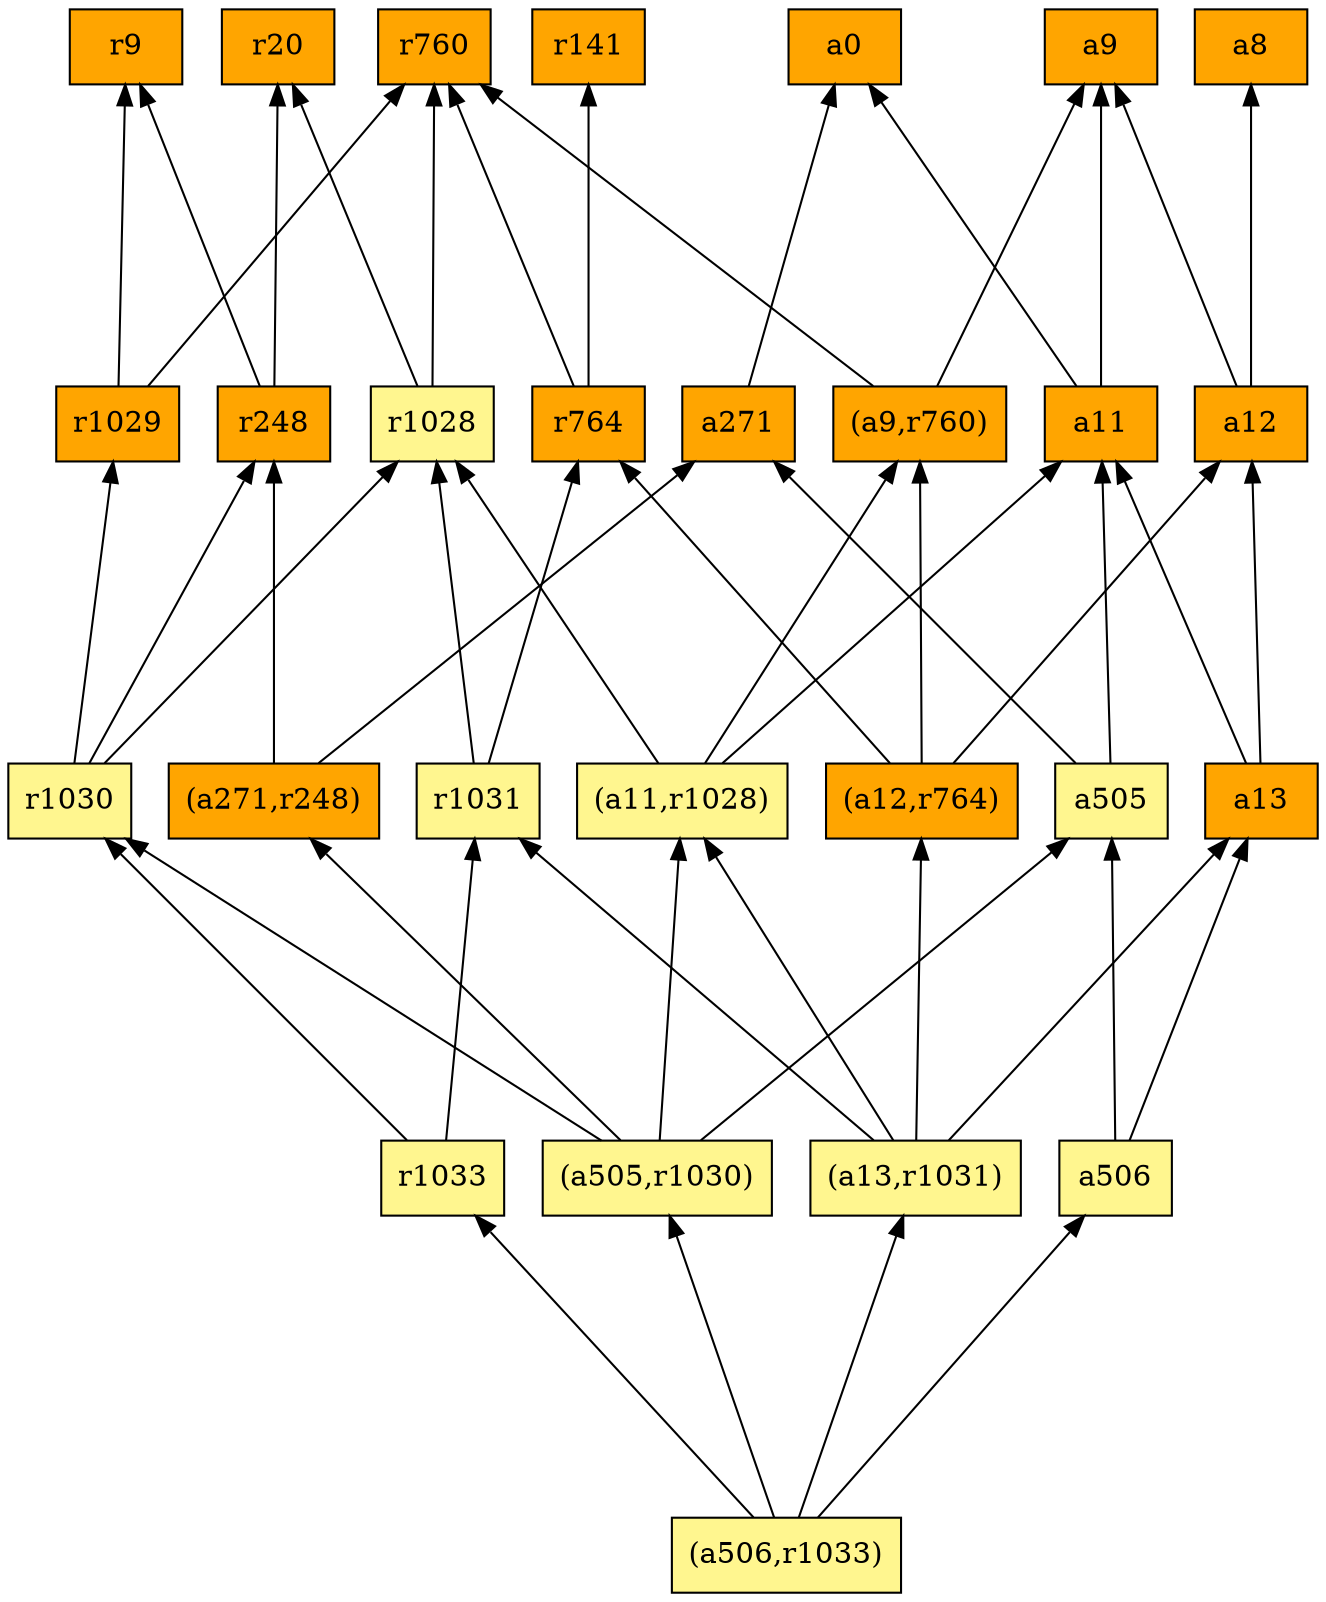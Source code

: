 digraph G {
rankdir=BT;ranksep="2.0";
"r1030" [shape=record,fillcolor=khaki1,style=filled,label="{r1030}"];
"a13" [shape=record,fillcolor=orange,style=filled,label="{a13}"];
"(a506,r1033)" [shape=record,fillcolor=khaki1,style=filled,label="{(a506,r1033)}"];
"r141" [shape=record,fillcolor=orange,style=filled,label="{r141}"];
"r764" [shape=record,fillcolor=orange,style=filled,label="{r764}"];
"a8" [shape=record,fillcolor=orange,style=filled,label="{a8}"];
"(a271,r248)" [shape=record,fillcolor=orange,style=filled,label="{(a271,r248)}"];
"r1033" [shape=record,fillcolor=khaki1,style=filled,label="{r1033}"];
"a505" [shape=record,fillcolor=khaki1,style=filled,label="{a505}"];
"r9" [shape=record,fillcolor=orange,style=filled,label="{r9}"];
"(a9,r760)" [shape=record,fillcolor=orange,style=filled,label="{(a9,r760)}"];
"a506" [shape=record,fillcolor=khaki1,style=filled,label="{a506}"];
"r1028" [shape=record,fillcolor=khaki1,style=filled,label="{r1028}"];
"(a505,r1030)" [shape=record,fillcolor=khaki1,style=filled,label="{(a505,r1030)}"];
"a11" [shape=record,fillcolor=orange,style=filled,label="{a11}"];
"a271" [shape=record,fillcolor=orange,style=filled,label="{a271}"];
"(a13,r1031)" [shape=record,fillcolor=khaki1,style=filled,label="{(a13,r1031)}"];
"r248" [shape=record,fillcolor=orange,style=filled,label="{r248}"];
"a9" [shape=record,fillcolor=orange,style=filled,label="{a9}"];
"(a11,r1028)" [shape=record,fillcolor=khaki1,style=filled,label="{(a11,r1028)}"];
"(a12,r764)" [shape=record,fillcolor=orange,style=filled,label="{(a12,r764)}"];
"r1029" [shape=record,fillcolor=orange,style=filled,label="{r1029}"];
"r20" [shape=record,fillcolor=orange,style=filled,label="{r20}"];
"r1031" [shape=record,fillcolor=khaki1,style=filled,label="{r1031}"];
"r760" [shape=record,fillcolor=orange,style=filled,label="{r760}"];
"a0" [shape=record,fillcolor=orange,style=filled,label="{a0}"];
"a12" [shape=record,fillcolor=orange,style=filled,label="{a12}"];
"r1030" -> "r248"
"r1030" -> "r1029"
"r1030" -> "r1028"
"a13" -> "a11"
"a13" -> "a12"
"(a506,r1033)" -> "(a13,r1031)"
"(a506,r1033)" -> "r1033"
"(a506,r1033)" -> "a506"
"(a506,r1033)" -> "(a505,r1030)"
"r764" -> "r141"
"r764" -> "r760"
"(a271,r248)" -> "a271"
"(a271,r248)" -> "r248"
"r1033" -> "r1030"
"r1033" -> "r1031"
"a505" -> "a11"
"a505" -> "a271"
"(a9,r760)" -> "a9"
"(a9,r760)" -> "r760"
"a506" -> "a13"
"a506" -> "a505"
"r1028" -> "r20"
"r1028" -> "r760"
"(a505,r1030)" -> "r1030"
"(a505,r1030)" -> "(a271,r248)"
"(a505,r1030)" -> "(a11,r1028)"
"(a505,r1030)" -> "a505"
"a11" -> "a0"
"a11" -> "a9"
"a271" -> "a0"
"(a13,r1031)" -> "a13"
"(a13,r1031)" -> "(a11,r1028)"
"(a13,r1031)" -> "(a12,r764)"
"(a13,r1031)" -> "r1031"
"r248" -> "r9"
"r248" -> "r20"
"(a11,r1028)" -> "a11"
"(a11,r1028)" -> "(a9,r760)"
"(a11,r1028)" -> "r1028"
"(a12,r764)" -> "(a9,r760)"
"(a12,r764)" -> "a12"
"(a12,r764)" -> "r764"
"r1029" -> "r9"
"r1029" -> "r760"
"r1031" -> "r764"
"r1031" -> "r1028"
"a12" -> "a8"
"a12" -> "a9"
}